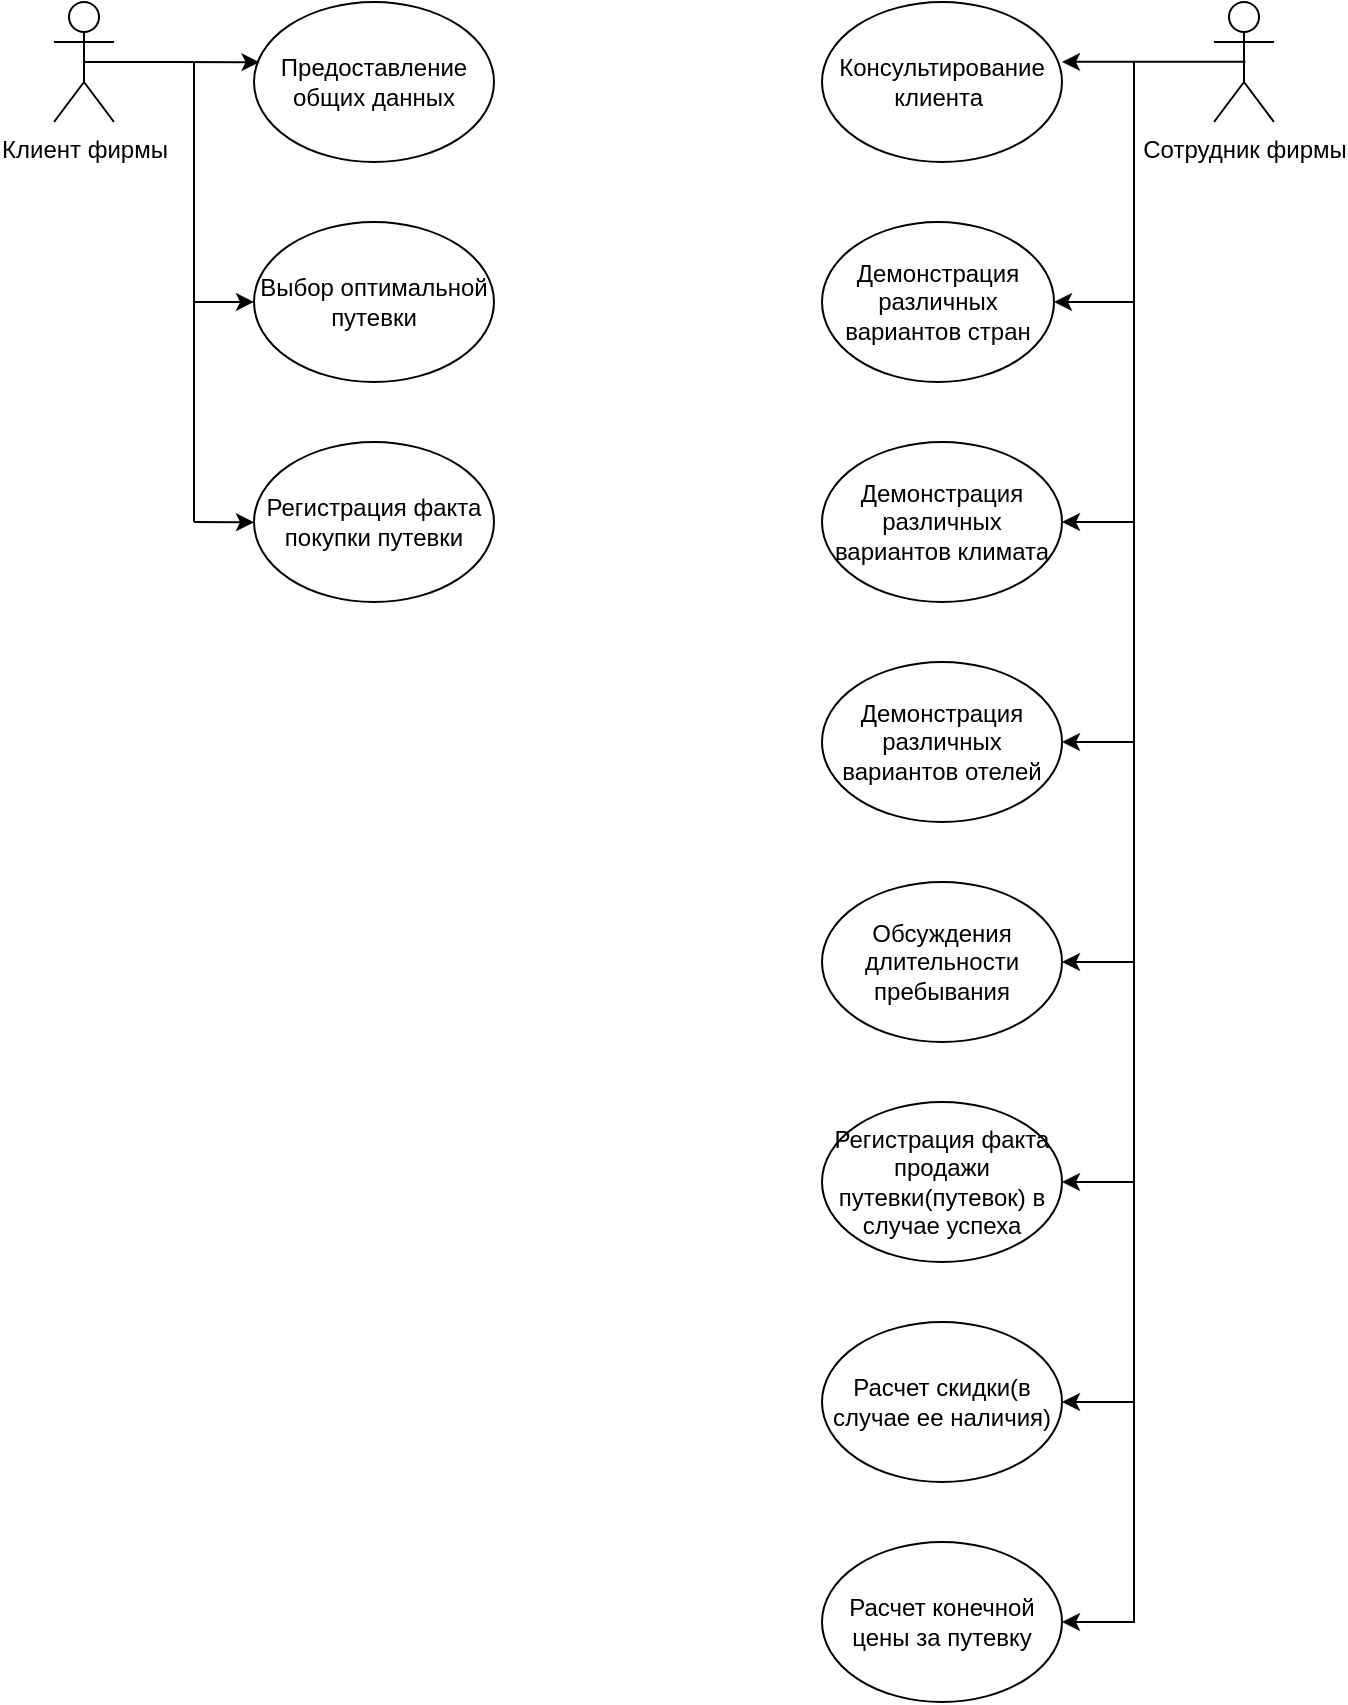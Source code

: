 <mxfile version="22.1.5" type="github">
  <diagram name="Страница — 1" id="C_sGMyFnlWvZYpv4OTZl">
    <mxGraphModel dx="2004" dy="801" grid="1" gridSize="10" guides="1" tooltips="1" connect="1" arrows="1" fold="1" page="1" pageScale="1" pageWidth="827" pageHeight="1169" math="0" shadow="0">
      <root>
        <mxCell id="0" />
        <mxCell id="1" parent="0" />
        <mxCell id="ezo1uKIcZUBa7nDMjUo9-1" value="Клиент фирмы" style="shape=umlActor;verticalLabelPosition=bottom;verticalAlign=top;html=1;outlineConnect=0;" vertex="1" parent="1">
          <mxGeometry x="30" y="180" width="30" height="60" as="geometry" />
        </mxCell>
        <mxCell id="ezo1uKIcZUBa7nDMjUo9-2" value="Сотрудник фирмы" style="shape=umlActor;verticalLabelPosition=bottom;verticalAlign=top;html=1;outlineConnect=0;" vertex="1" parent="1">
          <mxGeometry x="610" y="180" width="30" height="60" as="geometry" />
        </mxCell>
        <mxCell id="ezo1uKIcZUBa7nDMjUo9-6" value="Предоставление общих данных" style="ellipse;whiteSpace=wrap;html=1;" vertex="1" parent="1">
          <mxGeometry x="130" y="180" width="120" height="80" as="geometry" />
        </mxCell>
        <mxCell id="ezo1uKIcZUBa7nDMjUo9-7" value="Выбор оптимальной путевки" style="ellipse;whiteSpace=wrap;html=1;" vertex="1" parent="1">
          <mxGeometry x="130" y="290" width="120" height="80" as="geometry" />
        </mxCell>
        <mxCell id="ezo1uKIcZUBa7nDMjUo9-8" value="Регистрация факта покупки путевки" style="ellipse;whiteSpace=wrap;html=1;" vertex="1" parent="1">
          <mxGeometry x="130" y="400" width="120" height="80" as="geometry" />
        </mxCell>
        <mxCell id="ezo1uKIcZUBa7nDMjUo9-9" value="Консультирование клиента&amp;nbsp;" style="ellipse;whiteSpace=wrap;html=1;" vertex="1" parent="1">
          <mxGeometry x="414" y="180" width="120" height="80" as="geometry" />
        </mxCell>
        <mxCell id="ezo1uKIcZUBa7nDMjUo9-29" style="edgeStyle=orthogonalEdgeStyle;rounded=0;orthogonalLoop=1;jettySize=auto;html=1;entryX=1;entryY=0.5;entryDx=0;entryDy=0;" edge="1" parent="1" target="ezo1uKIcZUBa7nDMjUo9-10">
          <mxGeometry relative="1" as="geometry">
            <mxPoint x="534" y="330" as="targetPoint" />
            <mxPoint x="570" y="210" as="sourcePoint" />
            <Array as="points">
              <mxPoint x="570" y="330" />
            </Array>
          </mxGeometry>
        </mxCell>
        <mxCell id="ezo1uKIcZUBa7nDMjUo9-10" value="Демонстрация различных вариантов стран" style="ellipse;whiteSpace=wrap;html=1;" vertex="1" parent="1">
          <mxGeometry x="414" y="290" width="116" height="80" as="geometry" />
        </mxCell>
        <mxCell id="ezo1uKIcZUBa7nDMjUo9-30" style="edgeStyle=orthogonalEdgeStyle;rounded=0;orthogonalLoop=1;jettySize=auto;html=1;entryX=1;entryY=0.5;entryDx=0;entryDy=0;" edge="1" parent="1" target="ezo1uKIcZUBa7nDMjUo9-11">
          <mxGeometry relative="1" as="geometry">
            <mxPoint x="535" y="439" as="targetPoint" />
            <mxPoint x="570" y="330" as="sourcePoint" />
            <Array as="points">
              <mxPoint x="570" y="440" />
            </Array>
          </mxGeometry>
        </mxCell>
        <mxCell id="ezo1uKIcZUBa7nDMjUo9-11" value="Демонстрация различных вариантов климата" style="ellipse;whiteSpace=wrap;html=1;" vertex="1" parent="1">
          <mxGeometry x="414" y="400" width="120" height="80" as="geometry" />
        </mxCell>
        <mxCell id="ezo1uKIcZUBa7nDMjUo9-15" style="edgeStyle=orthogonalEdgeStyle;rounded=0;orthogonalLoop=1;jettySize=auto;html=1;exitX=0.5;exitY=0.5;exitDx=0;exitDy=0;exitPerimeter=0;entryX=0.023;entryY=0.376;entryDx=0;entryDy=0;entryPerimeter=0;" edge="1" parent="1" source="ezo1uKIcZUBa7nDMjUo9-1" target="ezo1uKIcZUBa7nDMjUo9-6">
          <mxGeometry relative="1" as="geometry">
            <mxPoint x="120" y="210" as="targetPoint" />
            <Array as="points">
              <mxPoint x="90" y="210" />
            </Array>
          </mxGeometry>
        </mxCell>
        <mxCell id="ezo1uKIcZUBa7nDMjUo9-17" style="edgeStyle=orthogonalEdgeStyle;rounded=0;orthogonalLoop=1;jettySize=auto;html=1;exitX=0.5;exitY=0.5;exitDx=0;exitDy=0;exitPerimeter=0;entryX=0.994;entryY=0.376;entryDx=0;entryDy=0;entryPerimeter=0;" edge="1" parent="1">
          <mxGeometry relative="1" as="geometry">
            <mxPoint x="625.72" y="209.86" as="sourcePoint" />
            <mxPoint x="534.0" y="209.94" as="targetPoint" />
          </mxGeometry>
        </mxCell>
        <mxCell id="ezo1uKIcZUBa7nDMjUo9-18" value="" style="endArrow=classic;html=1;rounded=0;" edge="1" parent="1">
          <mxGeometry width="50" height="50" relative="1" as="geometry">
            <mxPoint x="100" y="330" as="sourcePoint" />
            <mxPoint x="130" y="329.97" as="targetPoint" />
          </mxGeometry>
        </mxCell>
        <mxCell id="ezo1uKIcZUBa7nDMjUo9-19" value="" style="endArrow=none;html=1;rounded=0;" edge="1" parent="1">
          <mxGeometry width="50" height="50" relative="1" as="geometry">
            <mxPoint x="100" y="330" as="sourcePoint" />
            <mxPoint x="100" y="210" as="targetPoint" />
            <Array as="points">
              <mxPoint x="100" y="300" />
            </Array>
          </mxGeometry>
        </mxCell>
        <mxCell id="ezo1uKIcZUBa7nDMjUo9-22" value="" style="endArrow=classic;html=1;rounded=0;entryX=0.016;entryY=0.628;entryDx=0;entryDy=0;entryPerimeter=0;" edge="1" parent="1">
          <mxGeometry width="50" height="50" relative="1" as="geometry">
            <mxPoint x="100" y="440" as="sourcePoint" />
            <mxPoint x="130.0" y="440.12" as="targetPoint" />
            <Array as="points" />
          </mxGeometry>
        </mxCell>
        <mxCell id="ezo1uKIcZUBa7nDMjUo9-23" value="" style="endArrow=none;html=1;rounded=0;" edge="1" parent="1">
          <mxGeometry width="50" height="50" relative="1" as="geometry">
            <mxPoint x="100" y="440" as="sourcePoint" />
            <mxPoint x="100" y="330" as="targetPoint" />
            <Array as="points">
              <mxPoint x="100" y="390" />
            </Array>
          </mxGeometry>
        </mxCell>
        <mxCell id="ezo1uKIcZUBa7nDMjUo9-24" value="Демонстрация различных вариантов отелей" style="ellipse;whiteSpace=wrap;html=1;" vertex="1" parent="1">
          <mxGeometry x="414" y="510" width="120" height="80" as="geometry" />
        </mxCell>
        <mxCell id="ezo1uKIcZUBa7nDMjUo9-25" value="Обсуждения длительности пребывания" style="ellipse;whiteSpace=wrap;html=1;" vertex="1" parent="1">
          <mxGeometry x="414" y="620" width="120" height="80" as="geometry" />
        </mxCell>
        <mxCell id="ezo1uKIcZUBa7nDMjUo9-26" value="Регистрация факта продажи путевки(путевок) в случае успеха" style="ellipse;whiteSpace=wrap;html=1;" vertex="1" parent="1">
          <mxGeometry x="414" y="730" width="120" height="80" as="geometry" />
        </mxCell>
        <mxCell id="ezo1uKIcZUBa7nDMjUo9-27" value="Расчет скидки(в случае ее наличия)" style="ellipse;whiteSpace=wrap;html=1;" vertex="1" parent="1">
          <mxGeometry x="414" y="840" width="120" height="80" as="geometry" />
        </mxCell>
        <mxCell id="ezo1uKIcZUBa7nDMjUo9-28" value="Расчет конечной цены за путевку" style="ellipse;whiteSpace=wrap;html=1;" vertex="1" parent="1">
          <mxGeometry x="414" y="950" width="120" height="80" as="geometry" />
        </mxCell>
        <mxCell id="ezo1uKIcZUBa7nDMjUo9-31" style="edgeStyle=orthogonalEdgeStyle;rounded=0;orthogonalLoop=1;jettySize=auto;html=1;entryX=1;entryY=0.5;entryDx=0;entryDy=0;" edge="1" parent="1">
          <mxGeometry relative="1" as="geometry">
            <mxPoint x="534" y="550" as="targetPoint" />
            <mxPoint x="570" y="440" as="sourcePoint" />
            <Array as="points">
              <mxPoint x="570" y="550" />
            </Array>
          </mxGeometry>
        </mxCell>
        <mxCell id="ezo1uKIcZUBa7nDMjUo9-32" style="edgeStyle=orthogonalEdgeStyle;rounded=0;orthogonalLoop=1;jettySize=auto;html=1;entryX=1;entryY=0.5;entryDx=0;entryDy=0;" edge="1" parent="1">
          <mxGeometry relative="1" as="geometry">
            <mxPoint x="534" y="660" as="targetPoint" />
            <mxPoint x="570" y="550" as="sourcePoint" />
            <Array as="points">
              <mxPoint x="570" y="660" />
            </Array>
          </mxGeometry>
        </mxCell>
        <mxCell id="ezo1uKIcZUBa7nDMjUo9-33" style="edgeStyle=orthogonalEdgeStyle;rounded=0;orthogonalLoop=1;jettySize=auto;html=1;entryX=1;entryY=0.5;entryDx=0;entryDy=0;" edge="1" parent="1">
          <mxGeometry relative="1" as="geometry">
            <mxPoint x="534" y="770" as="targetPoint" />
            <mxPoint x="570" y="660" as="sourcePoint" />
            <Array as="points">
              <mxPoint x="570" y="770" />
            </Array>
          </mxGeometry>
        </mxCell>
        <mxCell id="ezo1uKIcZUBa7nDMjUo9-34" style="edgeStyle=orthogonalEdgeStyle;rounded=0;orthogonalLoop=1;jettySize=auto;html=1;entryX=1;entryY=0.5;entryDx=0;entryDy=0;" edge="1" parent="1">
          <mxGeometry relative="1" as="geometry">
            <mxPoint x="534" y="880" as="targetPoint" />
            <mxPoint x="570" y="770" as="sourcePoint" />
            <Array as="points">
              <mxPoint x="570" y="880" />
            </Array>
          </mxGeometry>
        </mxCell>
        <mxCell id="ezo1uKIcZUBa7nDMjUo9-35" style="edgeStyle=orthogonalEdgeStyle;rounded=0;orthogonalLoop=1;jettySize=auto;html=1;entryX=1;entryY=0.5;entryDx=0;entryDy=0;" edge="1" parent="1">
          <mxGeometry relative="1" as="geometry">
            <mxPoint x="534" y="990" as="targetPoint" />
            <mxPoint x="570" y="880" as="sourcePoint" />
            <Array as="points">
              <mxPoint x="570" y="990" />
            </Array>
          </mxGeometry>
        </mxCell>
      </root>
    </mxGraphModel>
  </diagram>
</mxfile>
